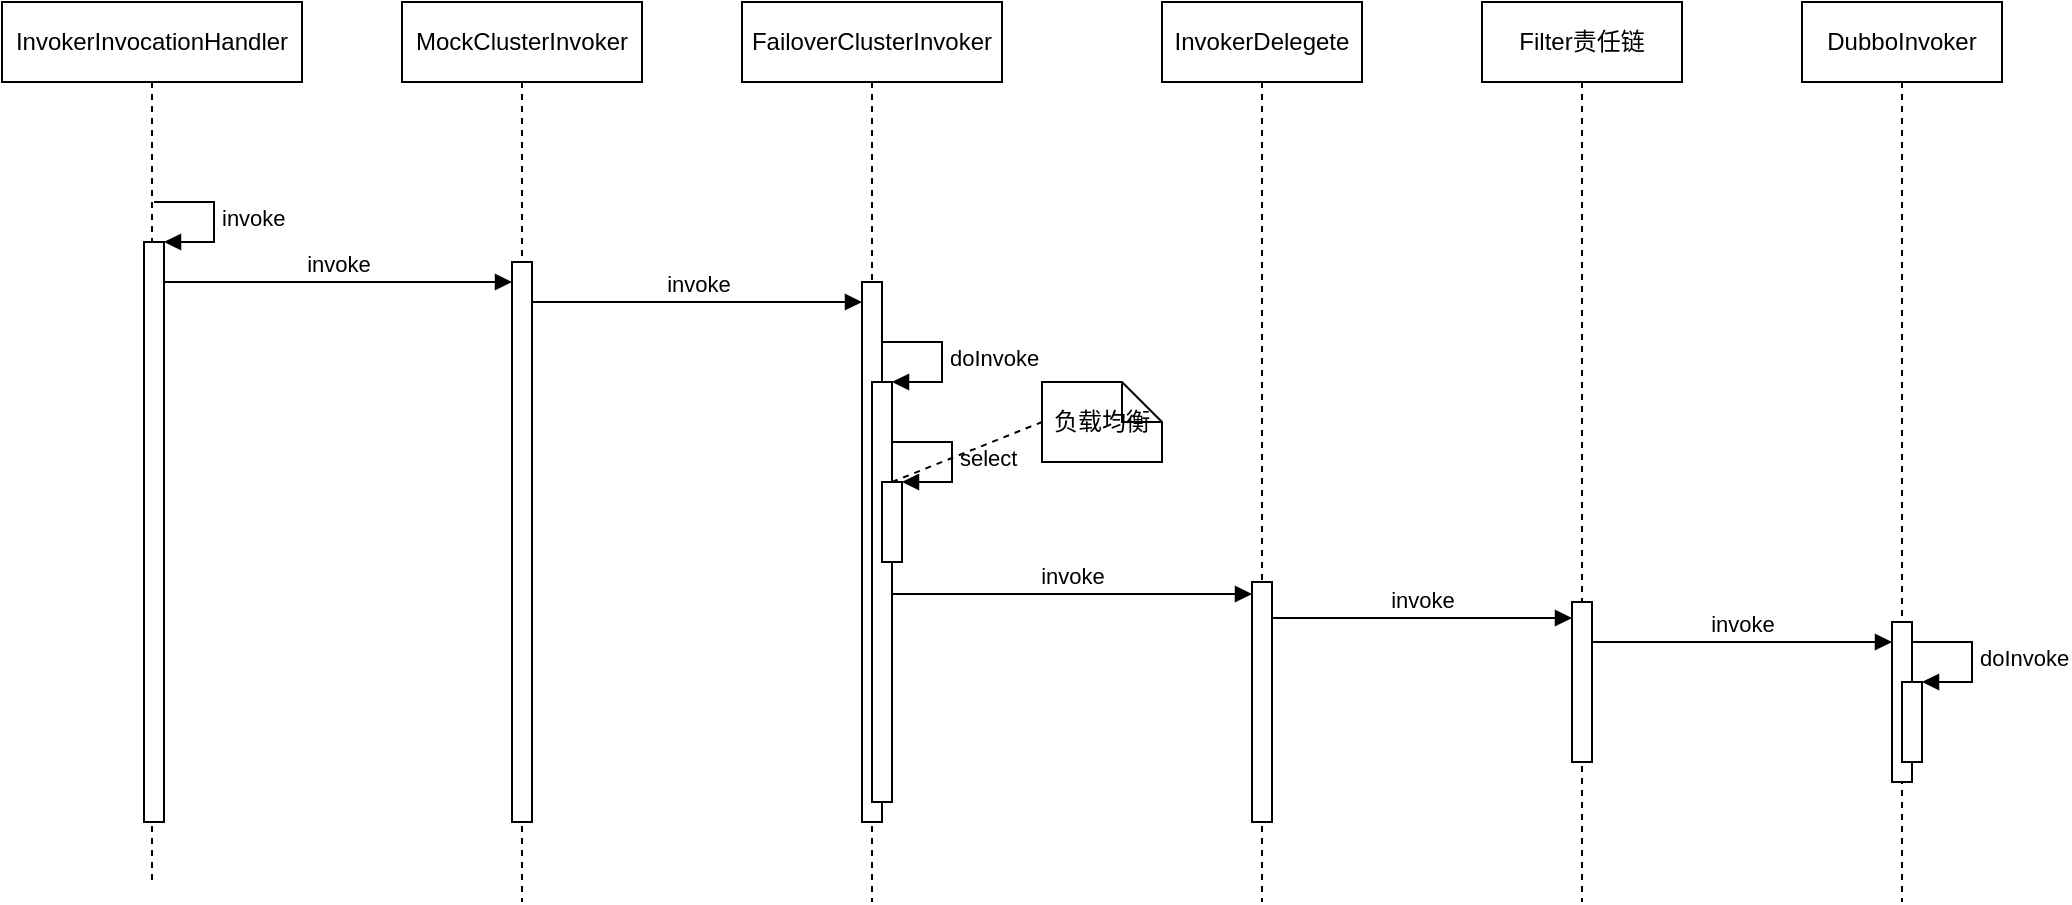 <mxfile version="20.2.3" type="github">
  <diagram id="dtRATO2ajeExPdYTZbJX" name="Page-1">
    <mxGraphModel dx="1298" dy="755" grid="1" gridSize="10" guides="1" tooltips="1" connect="1" arrows="1" fold="1" page="1" pageScale="1" pageWidth="850" pageHeight="1100" math="0" shadow="0">
      <root>
        <mxCell id="0" />
        <mxCell id="1" parent="0" />
        <mxCell id="LG_lPVwHoYFbGhelgoYH-1" value="InvokerInvocationHandler" style="shape=umlLifeline;perimeter=lifelinePerimeter;whiteSpace=wrap;html=1;container=1;collapsible=0;recursiveResize=0;outlineConnect=0;" vertex="1" parent="1">
          <mxGeometry x="50" y="50" width="150" height="440" as="geometry" />
        </mxCell>
        <mxCell id="LG_lPVwHoYFbGhelgoYH-6" value="" style="html=1;points=[];perimeter=orthogonalPerimeter;" vertex="1" parent="LG_lPVwHoYFbGhelgoYH-1">
          <mxGeometry x="71" y="120" width="10" height="290" as="geometry" />
        </mxCell>
        <mxCell id="LG_lPVwHoYFbGhelgoYH-7" value="invoke" style="edgeStyle=orthogonalEdgeStyle;html=1;align=left;spacingLeft=2;endArrow=block;rounded=0;entryX=1;entryY=0;" edge="1" target="LG_lPVwHoYFbGhelgoYH-6" parent="LG_lPVwHoYFbGhelgoYH-1">
          <mxGeometry relative="1" as="geometry">
            <mxPoint x="76" y="100" as="sourcePoint" />
            <Array as="points">
              <mxPoint x="106" y="100" />
            </Array>
          </mxGeometry>
        </mxCell>
        <mxCell id="LG_lPVwHoYFbGhelgoYH-8" value="MockClusterInvoker" style="shape=umlLifeline;perimeter=lifelinePerimeter;whiteSpace=wrap;html=1;container=1;collapsible=0;recursiveResize=0;outlineConnect=0;" vertex="1" parent="1">
          <mxGeometry x="250" y="50" width="120" height="450" as="geometry" />
        </mxCell>
        <mxCell id="LG_lPVwHoYFbGhelgoYH-9" value="" style="html=1;points=[];perimeter=orthogonalPerimeter;" vertex="1" parent="LG_lPVwHoYFbGhelgoYH-8">
          <mxGeometry x="55" y="130" width="10" height="280" as="geometry" />
        </mxCell>
        <mxCell id="LG_lPVwHoYFbGhelgoYH-10" value="invoke" style="html=1;verticalAlign=bottom;endArrow=block;rounded=0;" edge="1" parent="1">
          <mxGeometry width="80" relative="1" as="geometry">
            <mxPoint x="131" y="190" as="sourcePoint" />
            <mxPoint x="305" y="190" as="targetPoint" />
          </mxGeometry>
        </mxCell>
        <mxCell id="LG_lPVwHoYFbGhelgoYH-11" value="FailoverClusterInvoker" style="shape=umlLifeline;perimeter=lifelinePerimeter;whiteSpace=wrap;html=1;container=1;collapsible=0;recursiveResize=0;outlineConnect=0;" vertex="1" parent="1">
          <mxGeometry x="420" y="50" width="130" height="450" as="geometry" />
        </mxCell>
        <mxCell id="LG_lPVwHoYFbGhelgoYH-12" value="" style="html=1;points=[];perimeter=orthogonalPerimeter;" vertex="1" parent="LG_lPVwHoYFbGhelgoYH-11">
          <mxGeometry x="60" y="140" width="10" height="270" as="geometry" />
        </mxCell>
        <mxCell id="LG_lPVwHoYFbGhelgoYH-14" value="" style="html=1;points=[];perimeter=orthogonalPerimeter;" vertex="1" parent="LG_lPVwHoYFbGhelgoYH-11">
          <mxGeometry x="65" y="190" width="10" height="210" as="geometry" />
        </mxCell>
        <mxCell id="LG_lPVwHoYFbGhelgoYH-15" value="doInvoke" style="edgeStyle=orthogonalEdgeStyle;html=1;align=left;spacingLeft=2;endArrow=block;rounded=0;entryX=1;entryY=0;" edge="1" target="LG_lPVwHoYFbGhelgoYH-14" parent="LG_lPVwHoYFbGhelgoYH-11">
          <mxGeometry relative="1" as="geometry">
            <mxPoint x="70" y="170" as="sourcePoint" />
            <Array as="points">
              <mxPoint x="100" y="170" />
            </Array>
          </mxGeometry>
        </mxCell>
        <mxCell id="LG_lPVwHoYFbGhelgoYH-16" value="" style="html=1;points=[];perimeter=orthogonalPerimeter;" vertex="1" parent="LG_lPVwHoYFbGhelgoYH-11">
          <mxGeometry x="70" y="240" width="10" height="40" as="geometry" />
        </mxCell>
        <mxCell id="LG_lPVwHoYFbGhelgoYH-17" value="select" style="edgeStyle=orthogonalEdgeStyle;html=1;align=left;spacingLeft=2;endArrow=block;rounded=0;entryX=1;entryY=0;" edge="1" target="LG_lPVwHoYFbGhelgoYH-16" parent="LG_lPVwHoYFbGhelgoYH-11">
          <mxGeometry relative="1" as="geometry">
            <mxPoint x="75" y="220" as="sourcePoint" />
            <Array as="points">
              <mxPoint x="105" y="220" />
            </Array>
          </mxGeometry>
        </mxCell>
        <mxCell id="LG_lPVwHoYFbGhelgoYH-13" value="invoke" style="html=1;verticalAlign=bottom;endArrow=block;rounded=0;" edge="1" parent="1">
          <mxGeometry width="80" relative="1" as="geometry">
            <mxPoint x="315" y="200" as="sourcePoint" />
            <mxPoint x="480" y="200" as="targetPoint" />
          </mxGeometry>
        </mxCell>
        <mxCell id="LG_lPVwHoYFbGhelgoYH-18" value="负载均衡" style="shape=note;size=20;whiteSpace=wrap;html=1;" vertex="1" parent="1">
          <mxGeometry x="570" y="240" width="60" height="40" as="geometry" />
        </mxCell>
        <mxCell id="LG_lPVwHoYFbGhelgoYH-19" value="" style="endArrow=none;dashed=1;html=1;rounded=0;exitX=0.5;exitY=0;exitDx=0;exitDy=0;exitPerimeter=0;entryX=0;entryY=0.5;entryDx=0;entryDy=0;entryPerimeter=0;" edge="1" parent="1" source="LG_lPVwHoYFbGhelgoYH-16" target="LG_lPVwHoYFbGhelgoYH-18">
          <mxGeometry width="50" height="50" relative="1" as="geometry">
            <mxPoint x="620" y="410" as="sourcePoint" />
            <mxPoint x="670" y="360" as="targetPoint" />
          </mxGeometry>
        </mxCell>
        <mxCell id="LG_lPVwHoYFbGhelgoYH-20" value="InvokerDelegete" style="shape=umlLifeline;perimeter=lifelinePerimeter;whiteSpace=wrap;html=1;container=1;collapsible=0;recursiveResize=0;outlineConnect=0;" vertex="1" parent="1">
          <mxGeometry x="630" y="50" width="100" height="450" as="geometry" />
        </mxCell>
        <mxCell id="LG_lPVwHoYFbGhelgoYH-21" value="" style="html=1;points=[];perimeter=orthogonalPerimeter;" vertex="1" parent="LG_lPVwHoYFbGhelgoYH-20">
          <mxGeometry x="45" y="290" width="10" height="120" as="geometry" />
        </mxCell>
        <mxCell id="LG_lPVwHoYFbGhelgoYH-22" value="invoke" style="html=1;verticalAlign=bottom;endArrow=block;rounded=0;" edge="1" parent="1">
          <mxGeometry width="80" relative="1" as="geometry">
            <mxPoint x="495" y="346" as="sourcePoint" />
            <mxPoint x="675" y="346" as="targetPoint" />
          </mxGeometry>
        </mxCell>
        <mxCell id="LG_lPVwHoYFbGhelgoYH-23" value="Filter责任链" style="shape=umlLifeline;perimeter=lifelinePerimeter;whiteSpace=wrap;html=1;container=1;collapsible=0;recursiveResize=0;outlineConnect=0;" vertex="1" parent="1">
          <mxGeometry x="790" y="50" width="100" height="450" as="geometry" />
        </mxCell>
        <mxCell id="LG_lPVwHoYFbGhelgoYH-24" value="" style="html=1;points=[];perimeter=orthogonalPerimeter;" vertex="1" parent="LG_lPVwHoYFbGhelgoYH-23">
          <mxGeometry x="45" y="300" width="10" height="80" as="geometry" />
        </mxCell>
        <mxCell id="LG_lPVwHoYFbGhelgoYH-25" value="invoke" style="html=1;verticalAlign=bottom;endArrow=block;rounded=0;" edge="1" parent="1">
          <mxGeometry width="80" relative="1" as="geometry">
            <mxPoint x="685" y="358" as="sourcePoint" />
            <mxPoint x="835" y="358" as="targetPoint" />
          </mxGeometry>
        </mxCell>
        <mxCell id="LG_lPVwHoYFbGhelgoYH-26" value="DubboInvoker" style="shape=umlLifeline;perimeter=lifelinePerimeter;whiteSpace=wrap;html=1;container=1;collapsible=0;recursiveResize=0;outlineConnect=0;" vertex="1" parent="1">
          <mxGeometry x="950" y="50" width="100" height="450" as="geometry" />
        </mxCell>
        <mxCell id="LG_lPVwHoYFbGhelgoYH-27" value="" style="html=1;points=[];perimeter=orthogonalPerimeter;" vertex="1" parent="LG_lPVwHoYFbGhelgoYH-26">
          <mxGeometry x="45" y="310" width="10" height="80" as="geometry" />
        </mxCell>
        <mxCell id="LG_lPVwHoYFbGhelgoYH-31" value="" style="html=1;points=[];perimeter=orthogonalPerimeter;" vertex="1" parent="LG_lPVwHoYFbGhelgoYH-26">
          <mxGeometry x="50" y="340" width="10" height="40" as="geometry" />
        </mxCell>
        <mxCell id="LG_lPVwHoYFbGhelgoYH-32" value="doInvoke" style="edgeStyle=orthogonalEdgeStyle;html=1;align=left;spacingLeft=2;endArrow=block;rounded=0;entryX=1;entryY=0;" edge="1" target="LG_lPVwHoYFbGhelgoYH-31" parent="LG_lPVwHoYFbGhelgoYH-26">
          <mxGeometry relative="1" as="geometry">
            <mxPoint x="55" y="320" as="sourcePoint" />
            <Array as="points">
              <mxPoint x="85" y="320" />
            </Array>
          </mxGeometry>
        </mxCell>
        <mxCell id="LG_lPVwHoYFbGhelgoYH-28" value="invoke" style="html=1;verticalAlign=bottom;endArrow=block;rounded=0;" edge="1" parent="1">
          <mxGeometry width="80" relative="1" as="geometry">
            <mxPoint x="845" y="370" as="sourcePoint" />
            <mxPoint x="995" y="370" as="targetPoint" />
          </mxGeometry>
        </mxCell>
      </root>
    </mxGraphModel>
  </diagram>
</mxfile>
